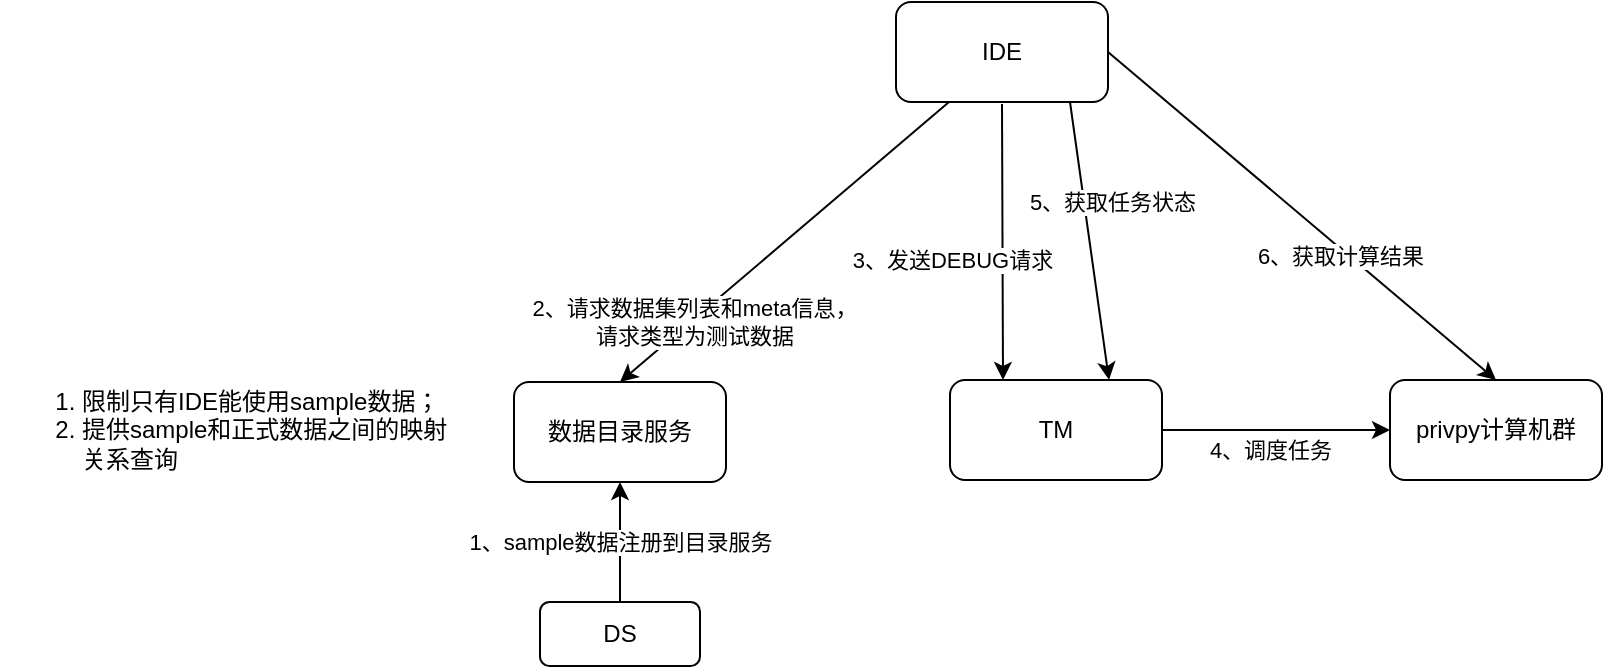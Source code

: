 <mxfile version="13.1.3" type="github">
  <diagram id="18uPsYCW1CXx2MfYo5Co" name="Page-1">
    <mxGraphModel dx="1186" dy="637" grid="1" gridSize="10" guides="1" tooltips="1" connect="1" arrows="1" fold="1" page="1" pageScale="1" pageWidth="827" pageHeight="1169" math="0" shadow="0">
      <root>
        <mxCell id="0" />
        <mxCell id="1" parent="0" />
        <mxCell id="3ec4w3cwO1-WBTdr7BWn-1" value="数据目录服务" style="rounded=1;whiteSpace=wrap;html=1;" parent="1" vertex="1">
          <mxGeometry x="267" y="320" width="106" height="50" as="geometry" />
        </mxCell>
        <mxCell id="3ec4w3cwO1-WBTdr7BWn-8" value="privpy计算机群" style="rounded=1;whiteSpace=wrap;html=1;" parent="1" vertex="1">
          <mxGeometry x="705" y="319" width="106" height="50" as="geometry" />
        </mxCell>
        <mxCell id="3ec4w3cwO1-WBTdr7BWn-5" value="TM" style="rounded=1;whiteSpace=wrap;html=1;" parent="1" vertex="1">
          <mxGeometry x="485" y="319" width="106" height="50" as="geometry" />
        </mxCell>
        <mxCell id="3ec4w3cwO1-WBTdr7BWn-2" value="IDE" style="rounded=1;whiteSpace=wrap;html=1;" parent="1" vertex="1">
          <mxGeometry x="458" y="130" width="106" height="50" as="geometry" />
        </mxCell>
        <mxCell id="3ec4w3cwO1-WBTdr7BWn-11" value="3、发送DEBUG请求" style="endArrow=classic;html=1;entryX=0.25;entryY=0;entryDx=0;entryDy=0;exitX=0.5;exitY=1;exitDx=0;exitDy=0;" parent="1" target="3ec4w3cwO1-WBTdr7BWn-5" edge="1">
          <mxGeometry x="0.13" y="-25" width="50" height="50" relative="1" as="geometry">
            <mxPoint x="511" y="181" as="sourcePoint" />
            <mxPoint x="513.5" y="281" as="targetPoint" />
            <mxPoint as="offset" />
          </mxGeometry>
        </mxCell>
        <mxCell id="3ec4w3cwO1-WBTdr7BWn-12" value="2、请求数据集列表和meta信息，&lt;br&gt;请求类型为测试数据" style="endArrow=classic;html=1;exitX=0.25;exitY=1;exitDx=0;exitDy=0;entryX=0.5;entryY=0;entryDx=0;entryDy=0;" parent="1" source="3ec4w3cwO1-WBTdr7BWn-2" target="3ec4w3cwO1-WBTdr7BWn-1" edge="1">
          <mxGeometry x="0.559" y="1" width="50" height="50" relative="1" as="geometry">
            <mxPoint x="547" y="400" as="sourcePoint" />
            <mxPoint x="597" y="350" as="targetPoint" />
            <mxPoint as="offset" />
          </mxGeometry>
        </mxCell>
        <mxCell id="3ec4w3cwO1-WBTdr7BWn-13" value="" style="endArrow=classic;html=1;entryX=0;entryY=0.5;entryDx=0;entryDy=0;" parent="1" source="3ec4w3cwO1-WBTdr7BWn-5" target="3ec4w3cwO1-WBTdr7BWn-8" edge="1">
          <mxGeometry width="50" height="50" relative="1" as="geometry">
            <mxPoint x="547" y="400" as="sourcePoint" />
            <mxPoint x="597" y="350" as="targetPoint" />
            <Array as="points" />
          </mxGeometry>
        </mxCell>
        <mxCell id="3ec4w3cwO1-WBTdr7BWn-14" value="4、调度任务" style="edgeLabel;html=1;align=center;verticalAlign=middle;resizable=0;points=[];" parent="3ec4w3cwO1-WBTdr7BWn-13" vertex="1" connectable="0">
          <mxGeometry x="-0.48" y="-2" relative="1" as="geometry">
            <mxPoint x="24" y="8" as="offset" />
          </mxGeometry>
        </mxCell>
        <mxCell id="3ec4w3cwO1-WBTdr7BWn-17" value="" style="endArrow=classic;html=1;entryX=0.5;entryY=0;entryDx=0;entryDy=0;exitX=1;exitY=0.5;exitDx=0;exitDy=0;" parent="1" source="3ec4w3cwO1-WBTdr7BWn-2" target="3ec4w3cwO1-WBTdr7BWn-8" edge="1">
          <mxGeometry width="50" height="50" relative="1" as="geometry">
            <mxPoint x="707" y="130" as="sourcePoint" />
            <mxPoint x="597" y="350" as="targetPoint" />
          </mxGeometry>
        </mxCell>
        <mxCell id="3ec4w3cwO1-WBTdr7BWn-19" value="6、获取计算结果" style="edgeLabel;html=1;align=center;verticalAlign=middle;resizable=0;points=[];" parent="3ec4w3cwO1-WBTdr7BWn-17" vertex="1" connectable="0">
          <mxGeometry x="0.211" y="-3" relative="1" as="geometry">
            <mxPoint as="offset" />
          </mxGeometry>
        </mxCell>
        <mxCell id="3ec4w3cwO1-WBTdr7BWn-18" value="5、获取任务状态" style="endArrow=classic;html=1;entryX=0.75;entryY=0;entryDx=0;entryDy=0;" parent="1" target="3ec4w3cwO1-WBTdr7BWn-5" edge="1">
          <mxGeometry x="-0.256" y="14" width="50" height="50" relative="1" as="geometry">
            <mxPoint x="545" y="180" as="sourcePoint" />
            <mxPoint x="597" y="350" as="targetPoint" />
            <mxPoint as="offset" />
          </mxGeometry>
        </mxCell>
        <mxCell id="kIlI5BIzw73iB4UpW1K1-2" value="DS" style="rounded=1;whiteSpace=wrap;html=1;" vertex="1" parent="1">
          <mxGeometry x="280" y="430" width="80" height="32" as="geometry" />
        </mxCell>
        <mxCell id="kIlI5BIzw73iB4UpW1K1-5" value="1、sample数据注册到目录服务" style="endArrow=classic;html=1;exitX=0.5;exitY=0;exitDx=0;exitDy=0;entryX=0.5;entryY=1;entryDx=0;entryDy=0;" edge="1" parent="1" source="kIlI5BIzw73iB4UpW1K1-2" target="3ec4w3cwO1-WBTdr7BWn-1">
          <mxGeometry width="50" height="50" relative="1" as="geometry">
            <mxPoint x="487" y="390" as="sourcePoint" />
            <mxPoint x="537" y="340" as="targetPoint" />
          </mxGeometry>
        </mxCell>
        <mxCell id="kIlI5BIzw73iB4UpW1K1-9" value="&lt;div style=&quot;text-align: left&quot;&gt;&lt;ol&gt;&lt;li&gt;限制只有IDE能使用sample数据；&lt;/li&gt;&lt;li&gt;提供sample和正式数据之间的映射关系查询&lt;/li&gt;&lt;/ol&gt;&lt;/div&gt;" style="text;html=1;strokeColor=none;fillColor=none;align=center;verticalAlign=middle;whiteSpace=wrap;rounded=0;" vertex="1" parent="1">
          <mxGeometry x="10" y="294" width="230" height="100" as="geometry" />
        </mxCell>
      </root>
    </mxGraphModel>
  </diagram>
</mxfile>
